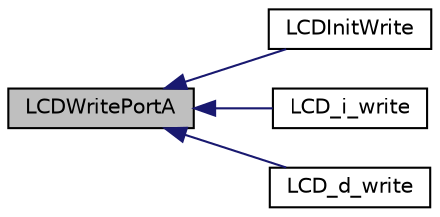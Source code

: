 digraph "LCDWritePortA"
{
  edge [fontname="Helvetica",fontsize="10",labelfontname="Helvetica",labelfontsize="10"];
  node [fontname="Helvetica",fontsize="10",shape=record];
  rankdir="LR";
  Node1 [label="LCDWritePortA",height=0.2,width=0.4,color="black", fillcolor="grey75", style="filled", fontcolor="black"];
  Node1 -> Node2 [dir="back",color="midnightblue",fontsize="10",style="solid",fontname="Helvetica"];
  Node2 [label="LCDInitWrite",height=0.2,width=0.4,color="black", fillcolor="white", style="filled",URL="$_wireless_protocols_2_l_c_d_blocking_8c.html#a141525b7e23013651c45495ed7327f46"];
  Node1 -> Node3 [dir="back",color="midnightblue",fontsize="10",style="solid",fontname="Helvetica"];
  Node3 [label="LCD_i_write",height=0.2,width=0.4,color="black", fillcolor="white", style="filled",URL="$_wireless_protocols_2_l_c_d_blocking_8c.html#af8c0cd5fef77e5dc36c5249ea316708e"];
  Node1 -> Node4 [dir="back",color="midnightblue",fontsize="10",style="solid",fontname="Helvetica"];
  Node4 [label="LCD_d_write",height=0.2,width=0.4,color="black", fillcolor="white", style="filled",URL="$_wireless_protocols_2_l_c_d_blocking_8c.html#af32cd8e5449b976ae39ed8e1a48ad31d"];
}
